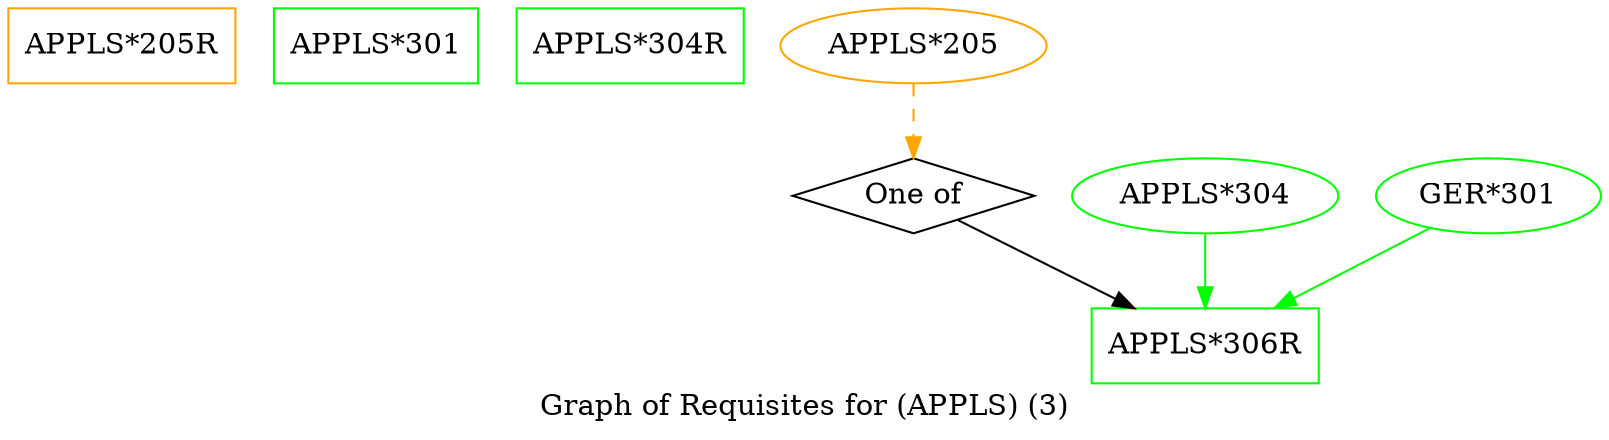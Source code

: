 strict digraph "" {
	graph [bb="0,0,764.45,203",
		label="Graph of Requisites for (APPLS) (3)",
		lheight=0.21,
		lp="382.22,11.5",
		lwidth=3.53
	];
	node [label="\N"];
	"APPLS*205R"	[color=orange,
		height=0.5,
		pos="54.5,185",
		shape=box,
		width=1.5139];
	"APPLS*301"	[color=green,
		height=0.5,
		pos="176.5,185",
		shape=box,
		width=1.3611];
	"APPLS*304R"	[color=green,
		height=0.5,
		pos="298.5,185",
		shape=box,
		width=1.5139];
	"APPLS*306R"	[color=green,
		height=0.5,
		pos="574.5,41",
		shape=box,
		width=1.5139];
	of10	[height=0.5,
		label="One of",
		pos="434.5,113",
		shape=diamond,
		width=1.6085];
	of10 -> "APPLS*306R"	[pos="e,540.33,59.084 455.46,101.52 475.43,91.534 506.11,76.194 531.32,63.589"];
	"APPLS*205"	[color=orange,
		height=0.5,
		pos="434.5,185",
		width=1.7693];
	"APPLS*205" -> of10	[color=orange,
		pos="e,434.5,131.1 434.5,166.7 434.5,158.98 434.5,149.71 434.5,141.11",
		style=dashed];
	"APPLS*304"	[color=green,
		height=0.5,
		pos="574.5,113",
		width=1.7693];
	"APPLS*304" -> "APPLS*306R"	[color=green,
		pos="e,574.5,59.104 574.5,94.697 574.5,86.983 574.5,77.712 574.5,69.112"];
	"GER*301"	[color=green,
		height=0.5,
		pos="710.5,113",
		width=1.4985];
	"GER*301" -> "APPLS*306R"	[color=green,
		pos="e,607.92,59.204 682.32,97.496 663.48,87.798 638.34,74.859 617.08,63.915"];
}
